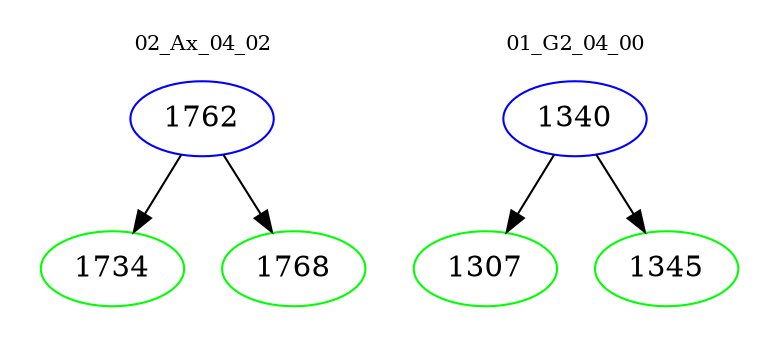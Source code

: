 digraph{
subgraph cluster_0 {
color = white
label = "02_Ax_04_02";
fontsize=10;
T0_1762 [label="1762", color="blue"]
T0_1762 -> T0_1734 [color="black"]
T0_1734 [label="1734", color="green"]
T0_1762 -> T0_1768 [color="black"]
T0_1768 [label="1768", color="green"]
}
subgraph cluster_1 {
color = white
label = "01_G2_04_00";
fontsize=10;
T1_1340 [label="1340", color="blue"]
T1_1340 -> T1_1307 [color="black"]
T1_1307 [label="1307", color="green"]
T1_1340 -> T1_1345 [color="black"]
T1_1345 [label="1345", color="green"]
}
}
